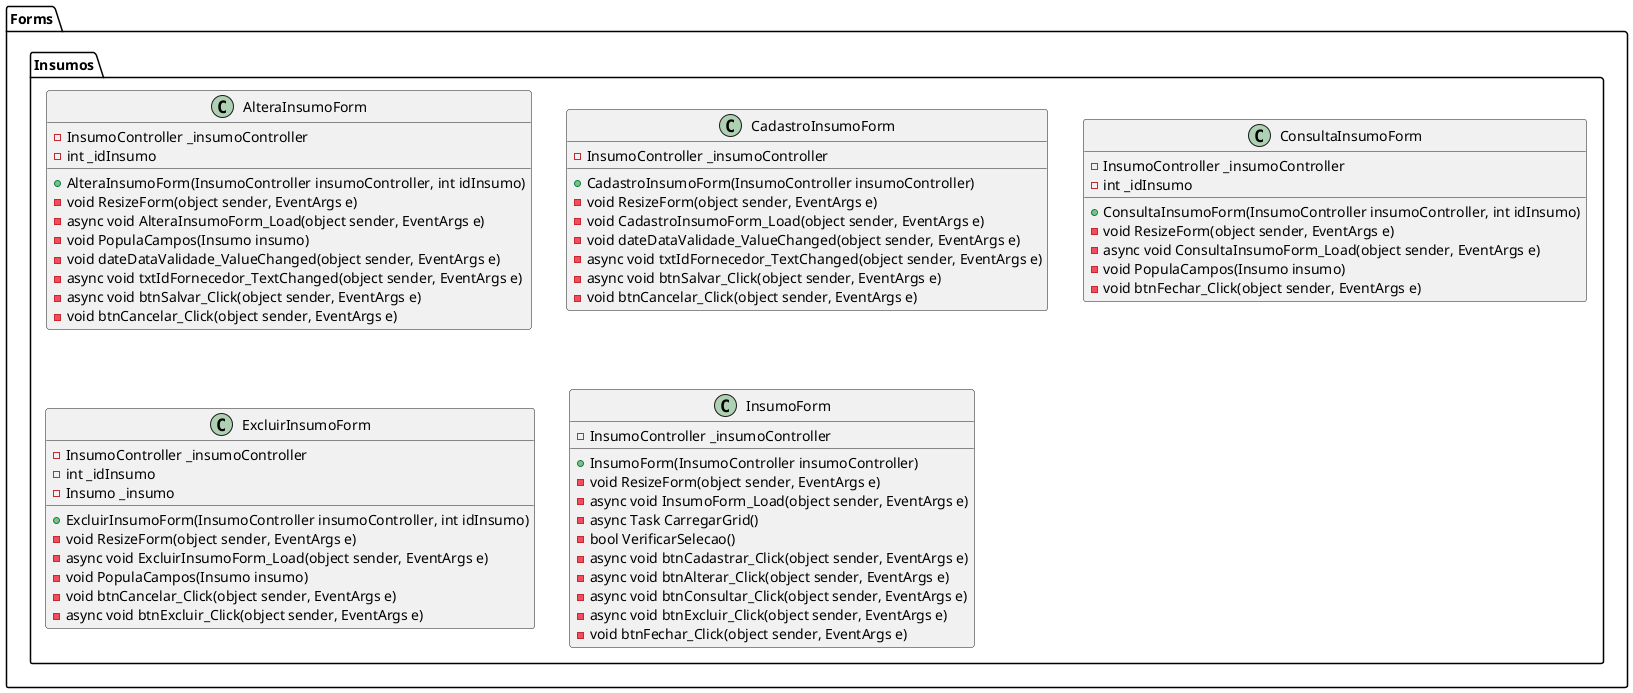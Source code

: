 ﻿@startuml

package Forms
{
    package Insumos
    {
        class AlteraInsumoForm {
          - InsumoController _insumoController
          - int _idInsumo
          + AlteraInsumoForm(InsumoController insumoController, int idInsumo)
          - void ResizeForm(object sender, EventArgs e)
          - async void AlteraInsumoForm_Load(object sender, EventArgs e)
          - void PopulaCampos(Insumo insumo)
          - void dateDataValidade_ValueChanged(object sender, EventArgs e)
          - async void txtIdFornecedor_TextChanged(object sender, EventArgs e)
          - async void btnSalvar_Click(object sender, EventArgs e)
          - void btnCancelar_Click(object sender, EventArgs e)
        }

        class CadastroInsumoForm {
          - InsumoController _insumoController
          + CadastroInsumoForm(InsumoController insumoController)
          - void ResizeForm(object sender, EventArgs e)
          - void CadastroInsumoForm_Load(object sender, EventArgs e)
          - void dateDataValidade_ValueChanged(object sender, EventArgs e)
          - async void txtIdFornecedor_TextChanged(object sender, EventArgs e)
          - async void btnSalvar_Click(object sender, EventArgs e)
          - void btnCancelar_Click(object sender, EventArgs e)
        }

        class ConsultaInsumoForm {
          - InsumoController _insumoController
          - int _idInsumo
          + ConsultaInsumoForm(InsumoController insumoController, int idInsumo)
          - void ResizeForm(object sender, EventArgs e)
          - async void ConsultaInsumoForm_Load(object sender, EventArgs e)
          - void PopulaCampos(Insumo insumo)
          - void btnFechar_Click(object sender, EventArgs e)
        }

        class ExcluirInsumoForm {
          - InsumoController _insumoController
          - int _idInsumo
          - Insumo _insumo
          + ExcluirInsumoForm(InsumoController insumoController, int idInsumo)
          - void ResizeForm(object sender, EventArgs e)
          - async void ExcluirInsumoForm_Load(object sender, EventArgs e)
          - void PopulaCampos(Insumo insumo)
          - void btnCancelar_Click(object sender, EventArgs e)
          - async void btnExcluir_Click(object sender, EventArgs e)
        }

        class InsumoForm {
          - InsumoController _insumoController
          + InsumoForm(InsumoController insumoController)
          - void ResizeForm(object sender, EventArgs e)
          - async void InsumoForm_Load(object sender, EventArgs e)
          - async Task CarregarGrid()
          - bool VerificarSelecao()
          - async void btnCadastrar_Click(object sender, EventArgs e)
          - async void btnAlterar_Click(object sender, EventArgs e)
          - async void btnConsultar_Click(object sender, EventArgs e)
          - async void btnExcluir_Click(object sender, EventArgs e)
          - void btnFechar_Click(object sender, EventArgs e)
        }
    }
}
@enduml